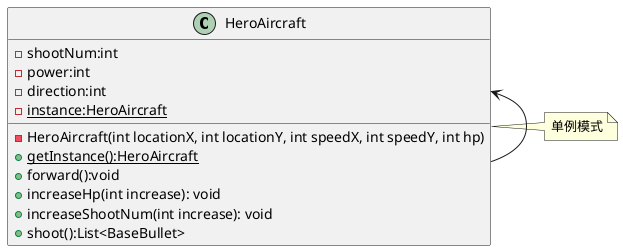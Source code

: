 @startuml
'https://plantuml.com/class-diagram

class HeroAircraft {
    - shootNum:int
    - power:int
    - direction:int
    - {static} instance:HeroAircraft
    - HeroAircraft(int locationX, int locationY, int speedX, int speedY, int hp)
    + {static} getInstance():HeroAircraft
    + forward():void
    + increaseHp(int increase): void
    + increaseShootNum(int increase): void
    + shoot():List<BaseBullet>
}
note right: 单例模式

HeroAircraft <-- HeroAircraft


@enduml